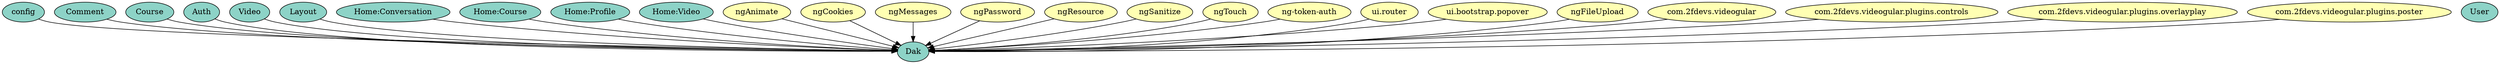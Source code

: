 digraph dependencies {
  node[shape="ellipse",style="filled",colorscheme=set312]

  
    "Dak"[label="Dak", fillcolor=1]
  
    "config"[label="config", fillcolor=1]
  
    "Comment"[label="Comment", fillcolor=1]
  
    "Course"[label="Course", fillcolor=1]
  
    "Auth"[label="Auth", fillcolor=1]
  
    "Video"[label="Video", fillcolor=1]
  
    "Layout"[label="Layout", fillcolor=1]
  
    "Home:Conversation"[label="Home:Conversation", fillcolor=1]
  
    "User"[label="User", fillcolor=1]
  
    "Home:Course"[label="Home:Course", fillcolor=1]
  
    "Home:Profile"[label="Home:Profile", fillcolor=1]
  
    "Home:Video"[label="Home:Video", fillcolor=1]
  

  node[shape="ellipse",style="filled",fillcolor=2]
  
    
      "config" -> "Dak"
    
      "ngAnimate" -> "Dak"
    
      "ngCookies" -> "Dak"
    
      "ngMessages" -> "Dak"
    
      "ngPassword" -> "Dak"
    
      "ngResource" -> "Dak"
    
      "Auth" -> "Dak"
    
      "Layout" -> "Dak"
    
      "Home:Course" -> "Dak"
    
      "Home:Conversation" -> "Dak"
    
      "Home:Profile" -> "Dak"
    
      "ngSanitize" -> "Dak"
    
      "ngTouch" -> "Dak"
    
      "ng-token-auth" -> "Dak"
    
      "ui.router" -> "Dak"
    
      "ui.bootstrap.popover" -> "Dak"
    
      "ngFileUpload" -> "Dak"
    
      "com.2fdevs.videogular" -> "Dak"
    
      "Home:Video" -> "Dak"
    
      "Video" -> "Dak"
    
      "Comment" -> "Dak"
    
      "Course" -> "Dak"
    
      "com.2fdevs.videogular.plugins.controls" -> "Dak"
    
      "com.2fdevs.videogular.plugins.overlayplay" -> "Dak"
    
      "com.2fdevs.videogular.plugins.poster" -> "Dak"
    
  
    
  
    
  
    
  
    
  
    
  
    
  
    
  
    
  
    
  
    
  
    
  
}

